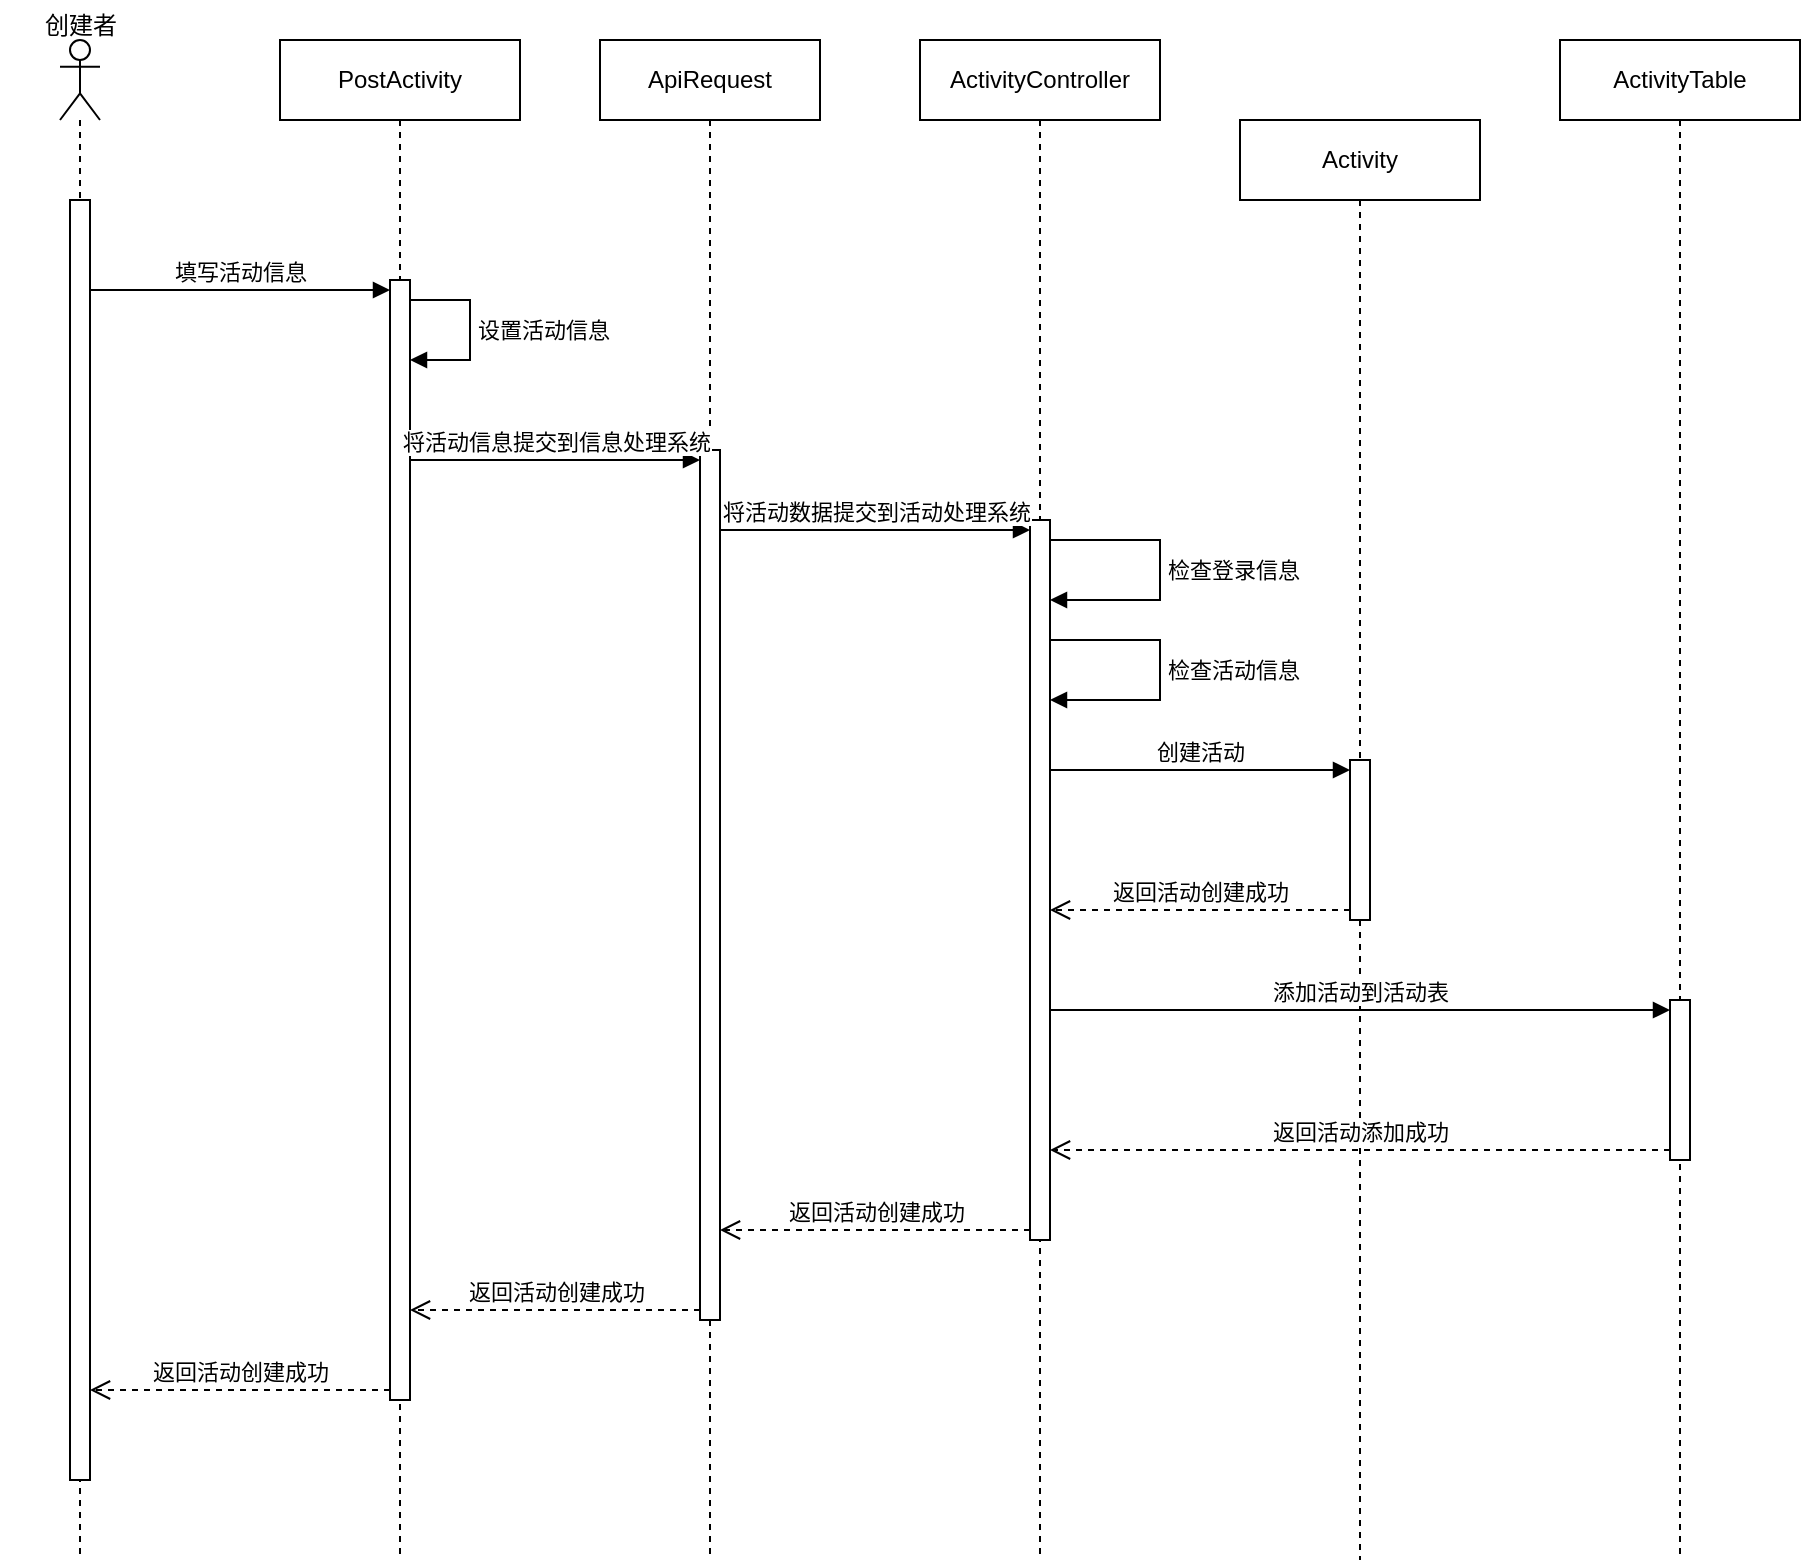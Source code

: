 <mxfile version="26.2.8">
  <diagram name="Page-1" id="2YBvvXClWsGukQMizWep">
    <mxGraphModel dx="1724" dy="1104" grid="1" gridSize="10" guides="1" tooltips="1" connect="1" arrows="1" fold="1" page="1" pageScale="1" pageWidth="850" pageHeight="1100" math="0" shadow="0">
      <root>
        <mxCell id="0" />
        <mxCell id="1" parent="0" />
        <mxCell id="CESZngJtCbdqiEpLdhRZ-2" value="" style="shape=umlLifeline;perimeter=lifelinePerimeter;whiteSpace=wrap;html=1;container=1;dropTarget=0;collapsible=0;recursiveResize=0;outlineConnect=0;portConstraint=eastwest;newEdgeStyle={&quot;curved&quot;:0,&quot;rounded&quot;:0};participant=umlActor;" vertex="1" parent="1">
          <mxGeometry x="90" y="40" width="20" height="760" as="geometry" />
        </mxCell>
        <mxCell id="CESZngJtCbdqiEpLdhRZ-50" value="" style="html=1;points=[[0,0,0,0,5],[0,1,0,0,-5],[1,0,0,0,5],[1,1,0,0,-5]];perimeter=orthogonalPerimeter;outlineConnect=0;targetShapes=umlLifeline;portConstraint=eastwest;newEdgeStyle={&quot;curved&quot;:0,&quot;rounded&quot;:0};" vertex="1" parent="CESZngJtCbdqiEpLdhRZ-2">
          <mxGeometry x="5" y="80" width="10" height="640" as="geometry" />
        </mxCell>
        <mxCell id="CESZngJtCbdqiEpLdhRZ-4" value="&lt;span style=&quot;font-weight: 400;&quot;&gt;创建者&lt;/span&gt;" style="text;align=center;fontStyle=1;verticalAlign=middle;spacingLeft=3;spacingRight=3;strokeColor=none;rotatable=0;points=[[0,0.5],[1,0.5]];portConstraint=eastwest;html=1;" vertex="1" parent="1">
          <mxGeometry x="60" y="20" width="80" height="26" as="geometry" />
        </mxCell>
        <mxCell id="CESZngJtCbdqiEpLdhRZ-5" value="PostActivity" style="shape=umlLifeline;perimeter=lifelinePerimeter;whiteSpace=wrap;html=1;container=1;dropTarget=0;collapsible=0;recursiveResize=0;outlineConnect=0;portConstraint=eastwest;newEdgeStyle={&quot;curved&quot;:0,&quot;rounded&quot;:0};" vertex="1" parent="1">
          <mxGeometry x="200" y="40" width="120" height="760" as="geometry" />
        </mxCell>
        <mxCell id="CESZngJtCbdqiEpLdhRZ-51" value="" style="html=1;points=[[0,0,0,0,5],[0,1,0,0,-5],[1,0,0,0,5],[1,1,0,0,-5]];perimeter=orthogonalPerimeter;outlineConnect=0;targetShapes=umlLifeline;portConstraint=eastwest;newEdgeStyle={&quot;curved&quot;:0,&quot;rounded&quot;:0};" vertex="1" parent="CESZngJtCbdqiEpLdhRZ-5">
          <mxGeometry x="55" y="120" width="10" height="560" as="geometry" />
        </mxCell>
        <mxCell id="CESZngJtCbdqiEpLdhRZ-61" value="设置活动信息" style="html=1;align=left;spacingLeft=2;endArrow=block;rounded=0;edgeStyle=orthogonalEdgeStyle;curved=0;rounded=0;" edge="1" parent="CESZngJtCbdqiEpLdhRZ-5">
          <mxGeometry relative="1" as="geometry">
            <mxPoint x="65.0" y="130" as="sourcePoint" />
            <Array as="points">
              <mxPoint x="95" y="130" />
              <mxPoint x="95" y="160" />
            </Array>
            <mxPoint x="65.0" y="160" as="targetPoint" />
          </mxGeometry>
        </mxCell>
        <mxCell id="CESZngJtCbdqiEpLdhRZ-7" value="ApiRequest" style="shape=umlLifeline;perimeter=lifelinePerimeter;whiteSpace=wrap;html=1;container=1;dropTarget=0;collapsible=0;recursiveResize=0;outlineConnect=0;portConstraint=eastwest;newEdgeStyle={&quot;curved&quot;:0,&quot;rounded&quot;:0};" vertex="1" parent="1">
          <mxGeometry x="360" y="40" width="110" height="760" as="geometry" />
        </mxCell>
        <mxCell id="CESZngJtCbdqiEpLdhRZ-54" value="" style="html=1;points=[[0,0,0,0,5],[0,1,0,0,-5],[1,0,0,0,5],[1,1,0,0,-5]];perimeter=orthogonalPerimeter;outlineConnect=0;targetShapes=umlLifeline;portConstraint=eastwest;newEdgeStyle={&quot;curved&quot;:0,&quot;rounded&quot;:0};" vertex="1" parent="CESZngJtCbdqiEpLdhRZ-7">
          <mxGeometry x="50" y="205" width="10" height="435" as="geometry" />
        </mxCell>
        <mxCell id="CESZngJtCbdqiEpLdhRZ-16" value="ActivityController" style="shape=umlLifeline;perimeter=lifelinePerimeter;whiteSpace=wrap;html=1;container=1;dropTarget=0;collapsible=0;recursiveResize=0;outlineConnect=0;portConstraint=eastwest;newEdgeStyle={&quot;curved&quot;:0,&quot;rounded&quot;:0};" vertex="1" parent="1">
          <mxGeometry x="520" y="40" width="120" height="760" as="geometry" />
        </mxCell>
        <mxCell id="CESZngJtCbdqiEpLdhRZ-57" value="" style="html=1;points=[[0,0,0,0,5],[0,1,0,0,-5],[1,0,0,0,5],[1,1,0,0,-5]];perimeter=orthogonalPerimeter;outlineConnect=0;targetShapes=umlLifeline;portConstraint=eastwest;newEdgeStyle={&quot;curved&quot;:0,&quot;rounded&quot;:0};" vertex="1" parent="CESZngJtCbdqiEpLdhRZ-16">
          <mxGeometry x="55" y="240" width="10" height="360" as="geometry" />
        </mxCell>
        <mxCell id="CESZngJtCbdqiEpLdhRZ-70" value="检查登录信息" style="html=1;align=left;spacingLeft=2;endArrow=block;rounded=0;edgeStyle=orthogonalEdgeStyle;curved=0;rounded=0;" edge="1" parent="CESZngJtCbdqiEpLdhRZ-16" source="CESZngJtCbdqiEpLdhRZ-57" target="CESZngJtCbdqiEpLdhRZ-57">
          <mxGeometry relative="1" as="geometry">
            <mxPoint x="70.0" y="250" as="sourcePoint" />
            <Array as="points">
              <mxPoint x="120" y="250" />
              <mxPoint x="120" y="280" />
            </Array>
            <mxPoint x="70.0" y="280" as="targetPoint" />
          </mxGeometry>
        </mxCell>
        <mxCell id="CESZngJtCbdqiEpLdhRZ-71" value="检查活动信息" style="html=1;align=left;spacingLeft=2;endArrow=block;rounded=0;edgeStyle=orthogonalEdgeStyle;curved=0;rounded=0;" edge="1" parent="CESZngJtCbdqiEpLdhRZ-16" source="CESZngJtCbdqiEpLdhRZ-57" target="CESZngJtCbdqiEpLdhRZ-57">
          <mxGeometry relative="1" as="geometry">
            <mxPoint x="70" y="300" as="sourcePoint" />
            <Array as="points">
              <mxPoint x="120" y="300" />
              <mxPoint x="120" y="330" />
            </Array>
            <mxPoint x="70" y="330" as="targetPoint" />
          </mxGeometry>
        </mxCell>
        <mxCell id="CESZngJtCbdqiEpLdhRZ-26" value="Activity" style="shape=umlLifeline;perimeter=lifelinePerimeter;whiteSpace=wrap;html=1;container=1;dropTarget=0;collapsible=0;recursiveResize=0;outlineConnect=0;portConstraint=eastwest;newEdgeStyle={&quot;curved&quot;:0,&quot;rounded&quot;:0};" vertex="1" parent="1">
          <mxGeometry x="680" y="80" width="120" height="720" as="geometry" />
        </mxCell>
        <mxCell id="CESZngJtCbdqiEpLdhRZ-63" value="" style="html=1;points=[[0,0,0,0,5],[0,1,0,0,-5],[1,0,0,0,5],[1,1,0,0,-5]];perimeter=orthogonalPerimeter;outlineConnect=0;targetShapes=umlLifeline;portConstraint=eastwest;newEdgeStyle={&quot;curved&quot;:0,&quot;rounded&quot;:0};" vertex="1" parent="CESZngJtCbdqiEpLdhRZ-26">
          <mxGeometry x="55" y="320" width="10" height="80" as="geometry" />
        </mxCell>
        <mxCell id="CESZngJtCbdqiEpLdhRZ-29" value="ActivityTable" style="shape=umlLifeline;perimeter=lifelinePerimeter;whiteSpace=wrap;html=1;container=1;dropTarget=0;collapsible=0;recursiveResize=0;outlineConnect=0;portConstraint=eastwest;newEdgeStyle={&quot;curved&quot;:0,&quot;rounded&quot;:0};" vertex="1" parent="1">
          <mxGeometry x="840" y="40" width="120" height="760" as="geometry" />
        </mxCell>
        <mxCell id="CESZngJtCbdqiEpLdhRZ-66" value="" style="html=1;points=[[0,0,0,0,5],[0,1,0,0,-5],[1,0,0,0,5],[1,1,0,0,-5]];perimeter=orthogonalPerimeter;outlineConnect=0;targetShapes=umlLifeline;portConstraint=eastwest;newEdgeStyle={&quot;curved&quot;:0,&quot;rounded&quot;:0};" vertex="1" parent="CESZngJtCbdqiEpLdhRZ-29">
          <mxGeometry x="55" y="480" width="10" height="80" as="geometry" />
        </mxCell>
        <mxCell id="CESZngJtCbdqiEpLdhRZ-52" value="填写活动信息" style="html=1;verticalAlign=bottom;endArrow=block;curved=0;rounded=0;entryX=0;entryY=0;entryDx=0;entryDy=5;" edge="1" target="CESZngJtCbdqiEpLdhRZ-51" parent="1" source="CESZngJtCbdqiEpLdhRZ-50">
          <mxGeometry relative="1" as="geometry">
            <mxPoint x="185" y="175" as="sourcePoint" />
          </mxGeometry>
        </mxCell>
        <mxCell id="CESZngJtCbdqiEpLdhRZ-53" value="返回活动创建成功" style="html=1;verticalAlign=bottom;endArrow=open;dashed=1;endSize=8;curved=0;rounded=0;exitX=0;exitY=1;exitDx=0;exitDy=-5;" edge="1" source="CESZngJtCbdqiEpLdhRZ-51" parent="1" target="CESZngJtCbdqiEpLdhRZ-50">
          <mxGeometry relative="1" as="geometry">
            <mxPoint x="185" y="245" as="targetPoint" />
          </mxGeometry>
        </mxCell>
        <mxCell id="CESZngJtCbdqiEpLdhRZ-55" value="将活动信息提交到信息处理系统" style="html=1;verticalAlign=bottom;endArrow=block;curved=0;rounded=0;entryX=0;entryY=0;entryDx=0;entryDy=5;" edge="1" target="CESZngJtCbdqiEpLdhRZ-54" parent="1" source="CESZngJtCbdqiEpLdhRZ-51">
          <mxGeometry relative="1" as="geometry">
            <mxPoint x="340" y="215" as="sourcePoint" />
          </mxGeometry>
        </mxCell>
        <mxCell id="CESZngJtCbdqiEpLdhRZ-56" value="返回活动创建成功" style="html=1;verticalAlign=bottom;endArrow=open;dashed=1;endSize=8;curved=0;rounded=0;exitX=0;exitY=1;exitDx=0;exitDy=-5;" edge="1" source="CESZngJtCbdqiEpLdhRZ-54" parent="1" target="CESZngJtCbdqiEpLdhRZ-51">
          <mxGeometry relative="1" as="geometry">
            <mxPoint x="340" y="285" as="targetPoint" />
          </mxGeometry>
        </mxCell>
        <mxCell id="CESZngJtCbdqiEpLdhRZ-58" value="将活动数据提交到活动处理系统" style="html=1;verticalAlign=bottom;endArrow=block;curved=0;rounded=0;entryX=0;entryY=0;entryDx=0;entryDy=5;" edge="1" target="CESZngJtCbdqiEpLdhRZ-57" parent="1" source="CESZngJtCbdqiEpLdhRZ-54">
          <mxGeometry relative="1" as="geometry">
            <mxPoint x="505" y="245" as="sourcePoint" />
          </mxGeometry>
        </mxCell>
        <mxCell id="CESZngJtCbdqiEpLdhRZ-59" value="返回活动创建成功" style="html=1;verticalAlign=bottom;endArrow=open;dashed=1;endSize=8;curved=0;rounded=0;exitX=0;exitY=1;exitDx=0;exitDy=-5;" edge="1" source="CESZngJtCbdqiEpLdhRZ-57" parent="1" target="CESZngJtCbdqiEpLdhRZ-54">
          <mxGeometry relative="1" as="geometry">
            <mxPoint x="505" y="315" as="targetPoint" />
          </mxGeometry>
        </mxCell>
        <mxCell id="CESZngJtCbdqiEpLdhRZ-64" value="创建活动" style="html=1;verticalAlign=bottom;endArrow=block;curved=0;rounded=0;entryX=0;entryY=0;entryDx=0;entryDy=5;" edge="1" target="CESZngJtCbdqiEpLdhRZ-63" parent="1" source="CESZngJtCbdqiEpLdhRZ-57">
          <mxGeometry relative="1" as="geometry">
            <mxPoint x="665" y="295" as="sourcePoint" />
          </mxGeometry>
        </mxCell>
        <mxCell id="CESZngJtCbdqiEpLdhRZ-65" value="返回活动创建成功" style="html=1;verticalAlign=bottom;endArrow=open;dashed=1;endSize=8;curved=0;rounded=0;exitX=0;exitY=1;exitDx=0;exitDy=-5;" edge="1" source="CESZngJtCbdqiEpLdhRZ-63" parent="1" target="CESZngJtCbdqiEpLdhRZ-57">
          <mxGeometry relative="1" as="geometry">
            <mxPoint x="665" y="365" as="targetPoint" />
          </mxGeometry>
        </mxCell>
        <mxCell id="CESZngJtCbdqiEpLdhRZ-67" value="添加活动到活动表" style="html=1;verticalAlign=bottom;endArrow=block;curved=0;rounded=0;entryX=0;entryY=0;entryDx=0;entryDy=5;" edge="1" target="CESZngJtCbdqiEpLdhRZ-66" parent="1" source="CESZngJtCbdqiEpLdhRZ-57">
          <mxGeometry relative="1" as="geometry">
            <mxPoint x="825" y="445" as="sourcePoint" />
          </mxGeometry>
        </mxCell>
        <mxCell id="CESZngJtCbdqiEpLdhRZ-68" value="返回活动添加成功" style="html=1;verticalAlign=bottom;endArrow=open;dashed=1;endSize=8;curved=0;rounded=0;exitX=0;exitY=1;exitDx=0;exitDy=-5;" edge="1" source="CESZngJtCbdqiEpLdhRZ-66" parent="1" target="CESZngJtCbdqiEpLdhRZ-57">
          <mxGeometry relative="1" as="geometry">
            <mxPoint x="825" y="515" as="targetPoint" />
          </mxGeometry>
        </mxCell>
      </root>
    </mxGraphModel>
  </diagram>
</mxfile>
